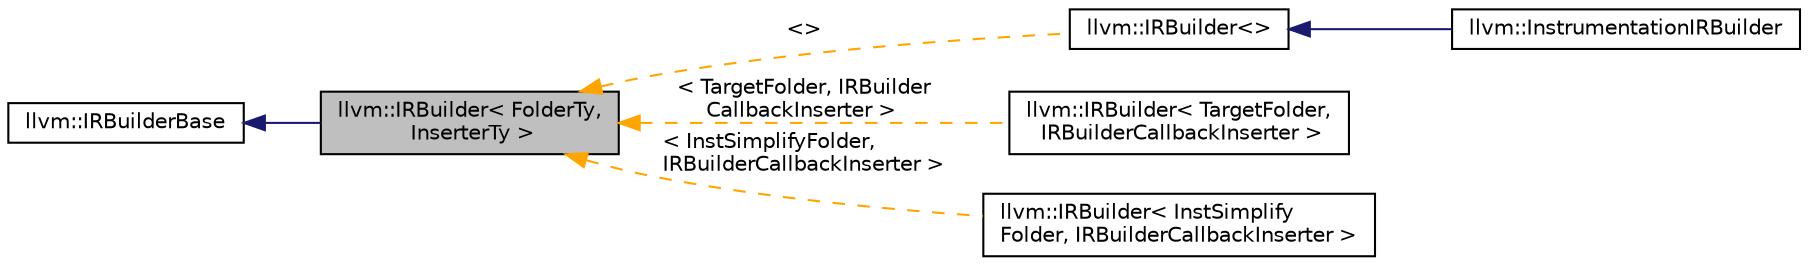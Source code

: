 digraph "llvm::IRBuilder&lt; FolderTy, InserterTy &gt;"
{
 // LATEX_PDF_SIZE
  bgcolor="transparent";
  edge [fontname="Helvetica",fontsize="10",labelfontname="Helvetica",labelfontsize="10"];
  node [fontname="Helvetica",fontsize="10",shape=record];
  rankdir="LR";
  Node1 [label="llvm::IRBuilder\< FolderTy,\l InserterTy \>",height=0.2,width=0.4,color="black", fillcolor="grey75", style="filled", fontcolor="black",tooltip="This provides a uniform API for creating instructions and inserting them into a basic block: either a..."];
  Node2 -> Node1 [dir="back",color="midnightblue",fontsize="10",style="solid",fontname="Helvetica"];
  Node2 [label="llvm::IRBuilderBase",height=0.2,width=0.4,color="black",URL="$classllvm_1_1IRBuilderBase.html",tooltip="Common base class shared among various IRBuilders."];
  Node1 -> Node3 [dir="back",color="orange",fontsize="10",style="dashed",label=" \<\>" ,fontname="Helvetica"];
  Node3 [label="llvm::IRBuilder\<\>",height=0.2,width=0.4,color="black",URL="$classllvm_1_1IRBuilder.html",tooltip=" "];
  Node3 -> Node4 [dir="back",color="midnightblue",fontsize="10",style="solid",fontname="Helvetica"];
  Node4 [label="llvm::InstrumentationIRBuilder",height=0.2,width=0.4,color="black",URL="$structllvm_1_1InstrumentationIRBuilder.html",tooltip=" "];
  Node1 -> Node5 [dir="back",color="orange",fontsize="10",style="dashed",label=" \< TargetFolder, IRBuilder\lCallbackInserter \>" ,fontname="Helvetica"];
  Node5 [label="llvm::IRBuilder\< TargetFolder,\l IRBuilderCallbackInserter \>",height=0.2,width=0.4,color="black",URL="$classllvm_1_1IRBuilder.html",tooltip=" "];
  Node1 -> Node6 [dir="back",color="orange",fontsize="10",style="dashed",label=" \< InstSimplifyFolder,\l IRBuilderCallbackInserter \>" ,fontname="Helvetica"];
  Node6 [label="llvm::IRBuilder\< InstSimplify\lFolder, IRBuilderCallbackInserter \>",height=0.2,width=0.4,color="black",URL="$classllvm_1_1IRBuilder.html",tooltip=" "];
}
